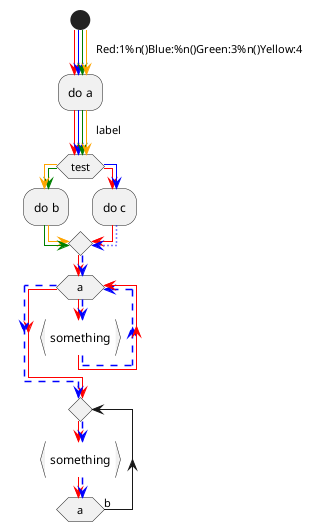 {
  "sha1": "dz2vmd9cewhuxpukoq3pm7tsetbgjy1",
  "insertion": {
    "when": "2024-06-01T09:03:03.637Z",
    "user": "plantuml@gmail.com"
  }
}
@startuml
    skinparam colorArrowSeparationSpace 2
    start
    -[#red;#blue;#green;#orange]-> Red:1%n()Blue:%n()Green:3%n()Yellow:4;
    :do a;
   -[#red;#blue;#green;#orange]-> label;    
    if (test) then
       -[#green;#orange]->
        :do b;
       -[#green;#orange]->        
    else
        -[#red;#blue]->
        :do c;
         -[#red;#blue,dotted]->
    endif
    -[#red;#blue,dashed]->
    while(a)
       -[#red;#blue,dashed]->
       :something;<<continuous>>
       -[#red;#blue,dashed]->   
    endwhile
  
   -[#red;#blue,dashed]->

   repeat
        -[#red;#blue,dashed]->
       :something;<<continuous>>
       -[#red;#blue,dashed]->
   repeat while(a)is(b)
@enduml

